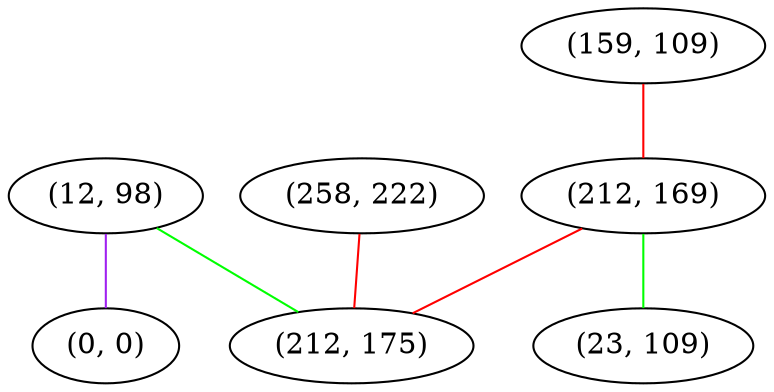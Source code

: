 graph "" {
"(12, 98)";
"(0, 0)";
"(258, 222)";
"(159, 109)";
"(212, 169)";
"(212, 175)";
"(23, 109)";
"(12, 98)" -- "(212, 175)"  [color=green, key=0, weight=2];
"(12, 98)" -- "(0, 0)"  [color=purple, key=0, weight=4];
"(258, 222)" -- "(212, 175)"  [color=red, key=0, weight=1];
"(159, 109)" -- "(212, 169)"  [color=red, key=0, weight=1];
"(212, 169)" -- "(212, 175)"  [color=red, key=0, weight=1];
"(212, 169)" -- "(23, 109)"  [color=green, key=0, weight=2];
}
